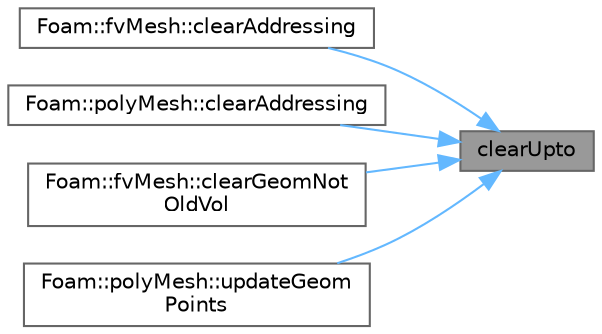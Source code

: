 digraph "clearUpto"
{
 // LATEX_PDF_SIZE
  bgcolor="transparent";
  edge [fontname=Helvetica,fontsize=10,labelfontname=Helvetica,labelfontsize=10];
  node [fontname=Helvetica,fontsize=10,shape=box,height=0.2,width=0.4];
  rankdir="RL";
  Node1 [id="Node000001",label="clearUpto",height=0.2,width=0.4,color="gray40", fillcolor="grey60", style="filled", fontcolor="black",tooltip=" "];
  Node1 -> Node2 [id="edge1_Node000001_Node000002",dir="back",color="steelblue1",style="solid",tooltip=" "];
  Node2 [id="Node000002",label="Foam::fvMesh::clearAddressing",height=0.2,width=0.4,color="grey40", fillcolor="white", style="filled",URL="$classFoam_1_1fvMesh.html#a8a149df33631d5e24b40326fe83b0f43",tooltip=" "];
  Node1 -> Node3 [id="edge2_Node000001_Node000003",dir="back",color="steelblue1",style="solid",tooltip=" "];
  Node3 [id="Node000003",label="Foam::polyMesh::clearAddressing",height=0.2,width=0.4,color="grey40", fillcolor="white", style="filled",URL="$classFoam_1_1polyMesh.html#a8a149df33631d5e24b40326fe83b0f43",tooltip=" "];
  Node1 -> Node4 [id="edge3_Node000001_Node000004",dir="back",color="steelblue1",style="solid",tooltip=" "];
  Node4 [id="Node000004",label="Foam::fvMesh::clearGeomNot\lOldVol",height=0.2,width=0.4,color="grey40", fillcolor="white", style="filled",URL="$classFoam_1_1fvMesh.html#a62fdbbe4c9d61595f0465498b1da46a9",tooltip=" "];
  Node1 -> Node5 [id="edge4_Node000001_Node000005",dir="back",color="steelblue1",style="solid",tooltip=" "];
  Node5 [id="Node000005",label="Foam::polyMesh::updateGeom\lPoints",height=0.2,width=0.4,color="grey40", fillcolor="white", style="filled",URL="$classFoam_1_1polyMesh.html#a6dae279236c4207f5f8b14e6d699dbbb",tooltip=" "];
}
